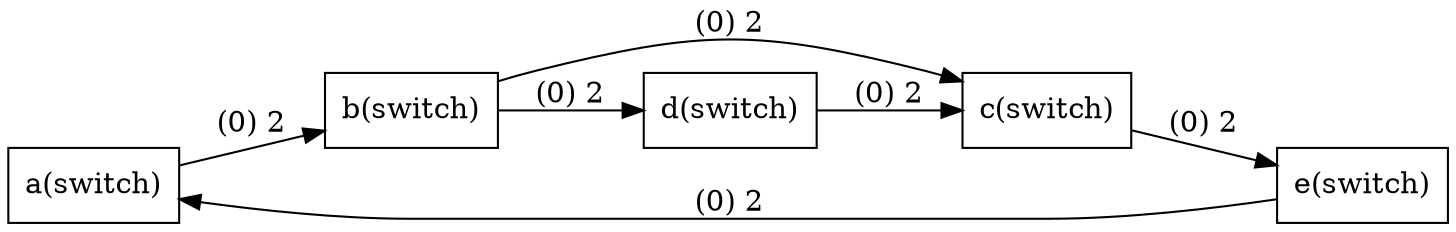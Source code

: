 digraph G{
rankdir=LR;
node [shape=record];

a [label="a(switch)"];
b [label="b(switch)"];
a->b[label="(0) 2"];
b [label="b(switch)"];
c [label="c(switch)"];
b->c[label="(0) 2"];
b [label="b(switch)"];
d [label="d(switch)"];
b->d[label="(0) 2"];
d [label="d(switch)"];
c [label="c(switch)"];
d->c[label="(0) 2"];
c [label="c(switch)"];
e [label="e(switch)"];
c->e[label="(0) 2"];
e [label="e(switch)"];
a [label="a(switch)"];
e->a[label="(0) 2"];

}